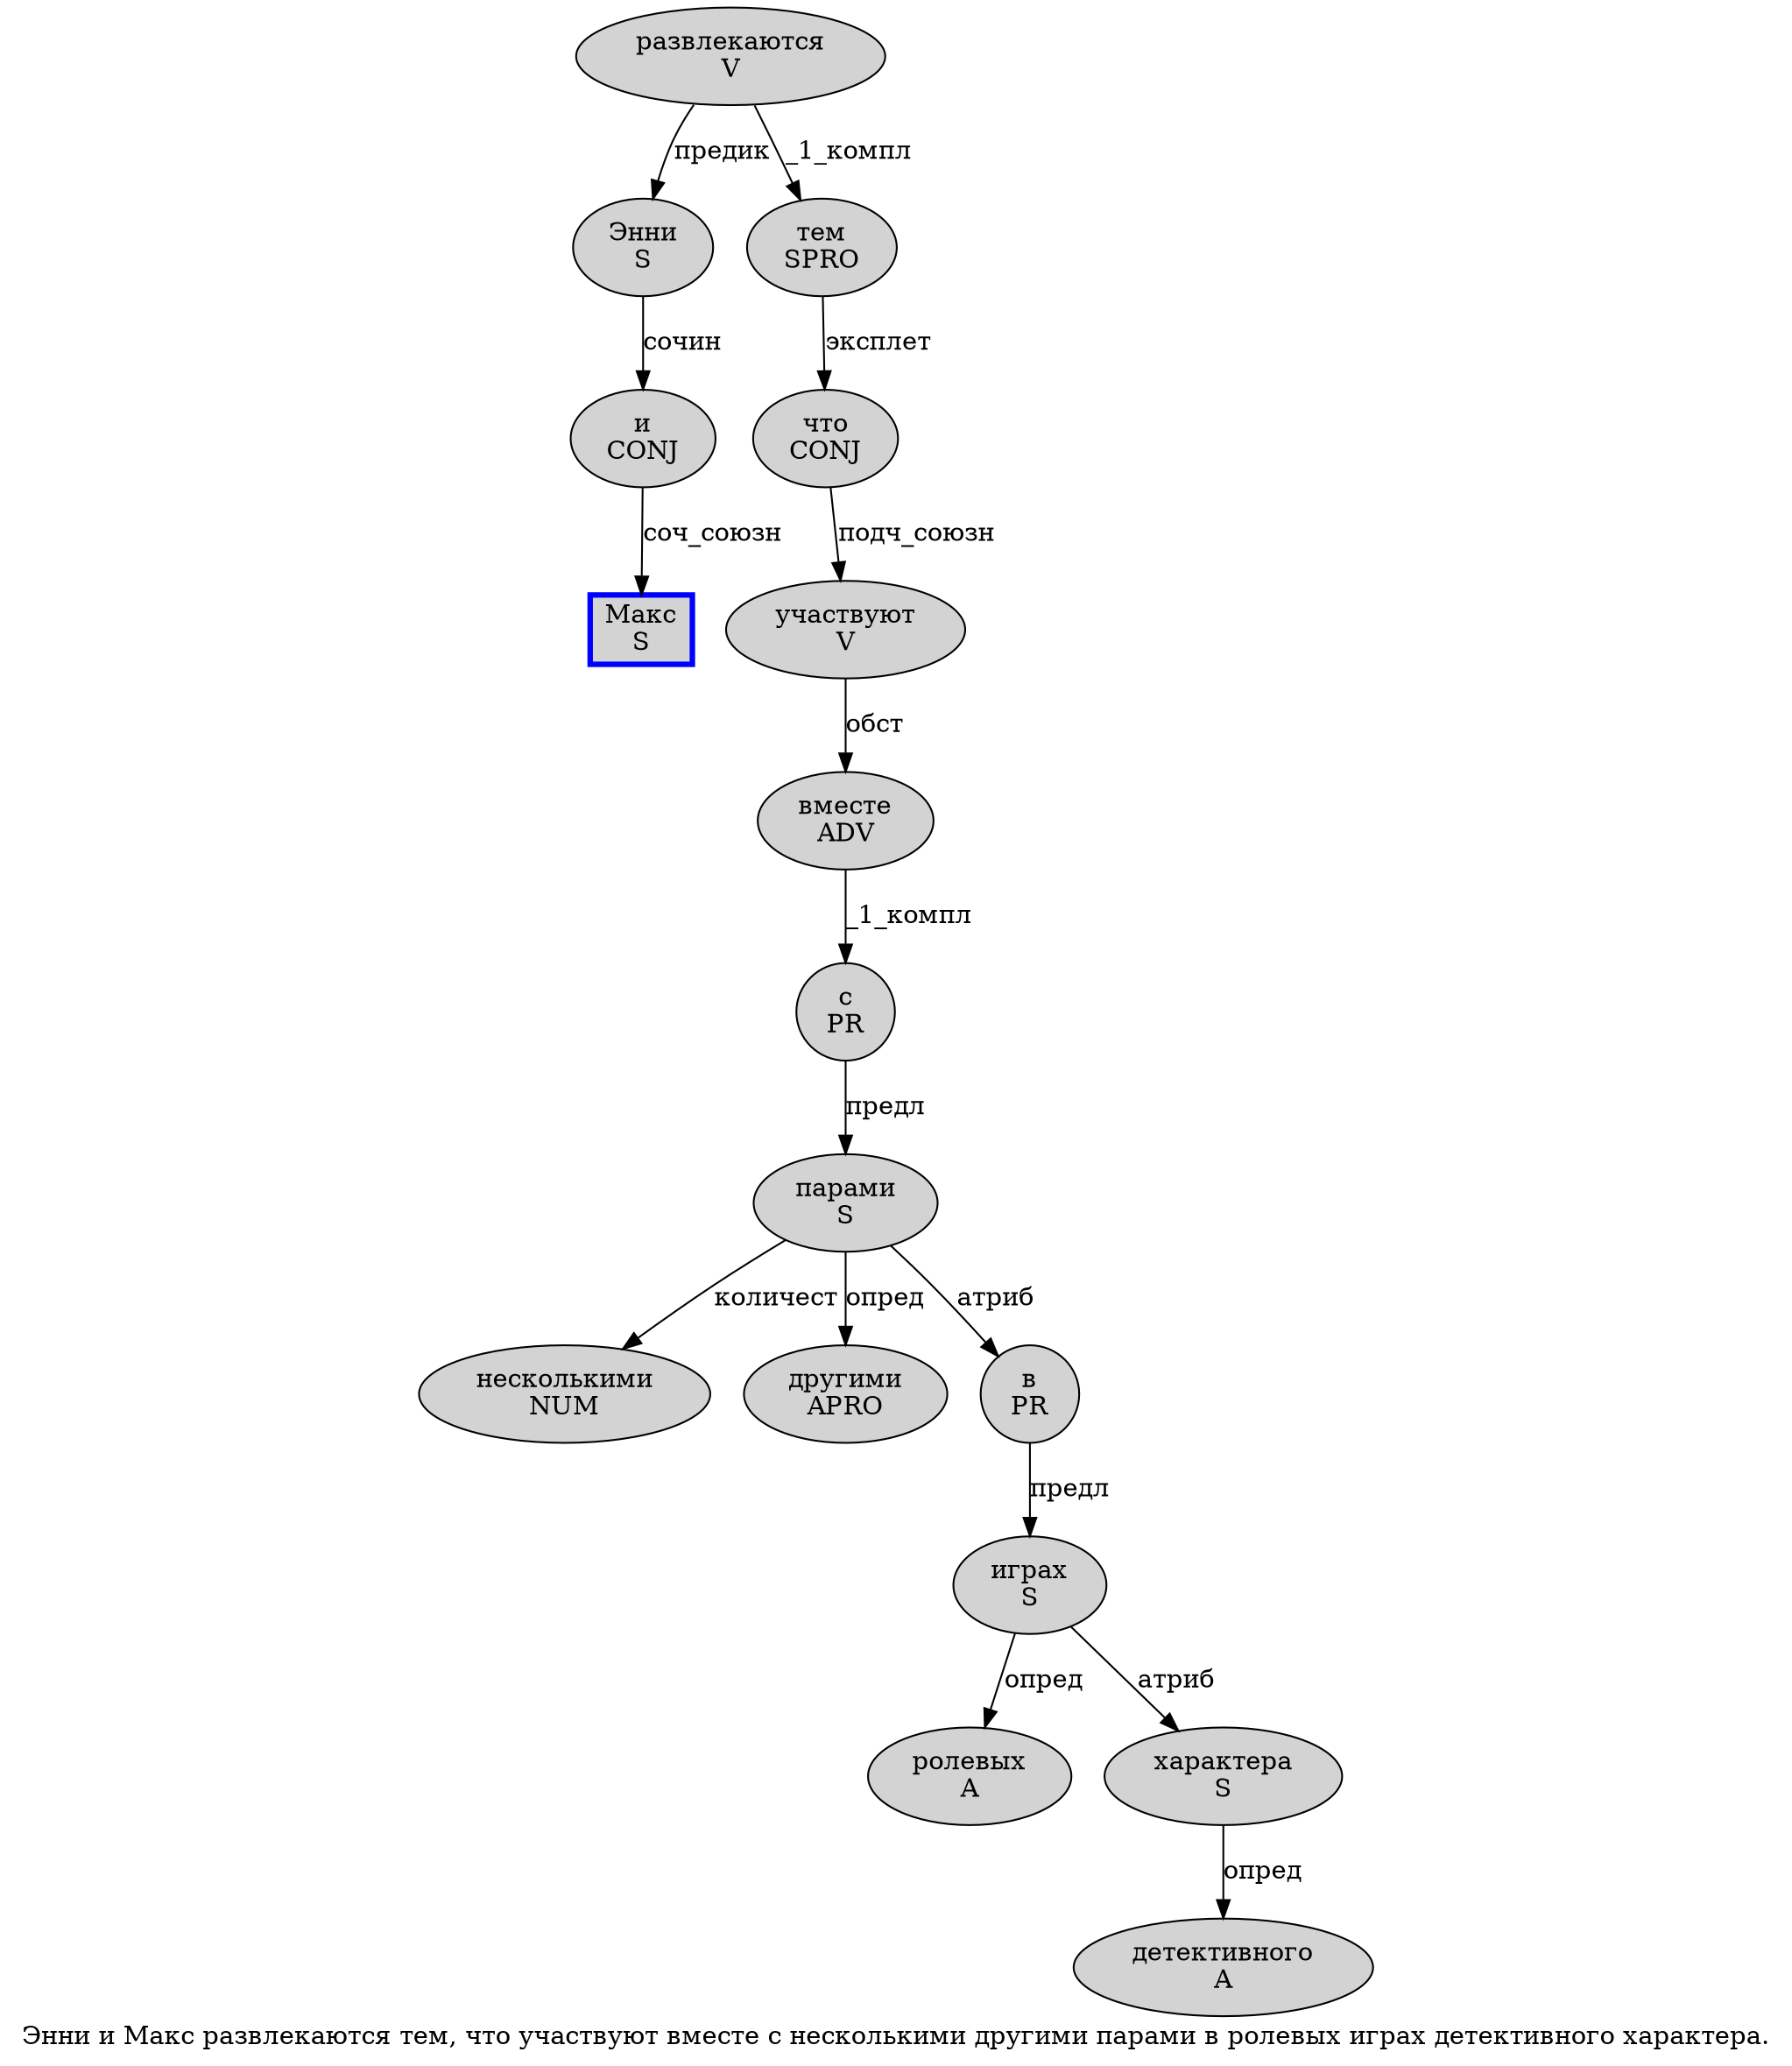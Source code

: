 digraph SENTENCE_1670 {
	graph [label="Энни и Макс развлекаются тем, что участвуют вместе с несколькими другими парами в ролевых играх детективного характера."]
	node [style=filled]
		0 [label="Энни
S" color="" fillcolor=lightgray penwidth=1 shape=ellipse]
		1 [label="и
CONJ" color="" fillcolor=lightgray penwidth=1 shape=ellipse]
		2 [label="Макс
S" color=blue fillcolor=lightgray penwidth=3 shape=box]
		3 [label="развлекаются
V" color="" fillcolor=lightgray penwidth=1 shape=ellipse]
		4 [label="тем
SPRO" color="" fillcolor=lightgray penwidth=1 shape=ellipse]
		6 [label="что
CONJ" color="" fillcolor=lightgray penwidth=1 shape=ellipse]
		7 [label="участвуют
V" color="" fillcolor=lightgray penwidth=1 shape=ellipse]
		8 [label="вместе
ADV" color="" fillcolor=lightgray penwidth=1 shape=ellipse]
		9 [label="с
PR" color="" fillcolor=lightgray penwidth=1 shape=ellipse]
		10 [label="несколькими
NUM" color="" fillcolor=lightgray penwidth=1 shape=ellipse]
		11 [label="другими
APRO" color="" fillcolor=lightgray penwidth=1 shape=ellipse]
		12 [label="парами
S" color="" fillcolor=lightgray penwidth=1 shape=ellipse]
		13 [label="в
PR" color="" fillcolor=lightgray penwidth=1 shape=ellipse]
		14 [label="ролевых
A" color="" fillcolor=lightgray penwidth=1 shape=ellipse]
		15 [label="играх
S" color="" fillcolor=lightgray penwidth=1 shape=ellipse]
		16 [label="детективного
A" color="" fillcolor=lightgray penwidth=1 shape=ellipse]
		17 [label="характера
S" color="" fillcolor=lightgray penwidth=1 shape=ellipse]
			0 -> 1 [label="сочин"]
			13 -> 15 [label="предл"]
			17 -> 16 [label="опред"]
			4 -> 6 [label="эксплет"]
			15 -> 14 [label="опред"]
			15 -> 17 [label="атриб"]
			12 -> 10 [label="количест"]
			12 -> 11 [label="опред"]
			12 -> 13 [label="атриб"]
			9 -> 12 [label="предл"]
			8 -> 9 [label="_1_компл"]
			7 -> 8 [label="обст"]
			6 -> 7 [label="подч_союзн"]
			1 -> 2 [label="соч_союзн"]
			3 -> 0 [label="предик"]
			3 -> 4 [label="_1_компл"]
}